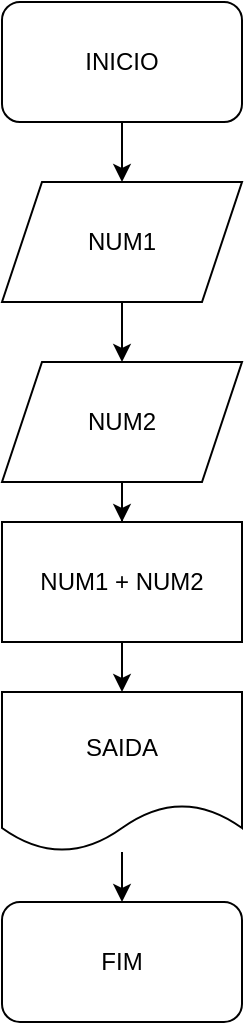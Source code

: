 <mxfile version="17.1.3" type="github">
  <diagram id="DLNC2aRuRsdQDbo4mnHJ" name="Page-1">
    <mxGraphModel dx="868" dy="482" grid="1" gridSize="10" guides="1" tooltips="1" connect="1" arrows="1" fold="1" page="1" pageScale="1" pageWidth="827" pageHeight="1169" math="0" shadow="0">
      <root>
        <mxCell id="0" />
        <mxCell id="1" parent="0" />
        <mxCell id="NLx6IwleV7TaKMxtJdiM-14" style="edgeStyle=orthogonalEdgeStyle;rounded=0;orthogonalLoop=1;jettySize=auto;html=1;" edge="1" parent="1" source="NLx6IwleV7TaKMxtJdiM-1" target="NLx6IwleV7TaKMxtJdiM-2">
          <mxGeometry relative="1" as="geometry" />
        </mxCell>
        <mxCell id="NLx6IwleV7TaKMxtJdiM-1" value="INICIO" style="rounded=1;whiteSpace=wrap;html=1;" vertex="1" parent="1">
          <mxGeometry x="290" y="160" width="120" height="60" as="geometry" />
        </mxCell>
        <mxCell id="NLx6IwleV7TaKMxtJdiM-15" style="edgeStyle=orthogonalEdgeStyle;rounded=0;orthogonalLoop=1;jettySize=auto;html=1;" edge="1" parent="1" source="NLx6IwleV7TaKMxtJdiM-2" target="NLx6IwleV7TaKMxtJdiM-3">
          <mxGeometry relative="1" as="geometry" />
        </mxCell>
        <mxCell id="NLx6IwleV7TaKMxtJdiM-2" value="NUM1" style="shape=parallelogram;perimeter=parallelogramPerimeter;whiteSpace=wrap;html=1;fixedSize=1;" vertex="1" parent="1">
          <mxGeometry x="290" y="250" width="120" height="60" as="geometry" />
        </mxCell>
        <mxCell id="NLx6IwleV7TaKMxtJdiM-7" style="edgeStyle=orthogonalEdgeStyle;rounded=0;orthogonalLoop=1;jettySize=auto;html=1;" edge="1" parent="1" source="NLx6IwleV7TaKMxtJdiM-3" target="NLx6IwleV7TaKMxtJdiM-6">
          <mxGeometry relative="1" as="geometry" />
        </mxCell>
        <mxCell id="NLx6IwleV7TaKMxtJdiM-3" value="NUM2" style="shape=parallelogram;perimeter=parallelogramPerimeter;whiteSpace=wrap;html=1;fixedSize=1;" vertex="1" parent="1">
          <mxGeometry x="290" y="340" width="120" height="60" as="geometry" />
        </mxCell>
        <mxCell id="NLx6IwleV7TaKMxtJdiM-10" style="edgeStyle=orthogonalEdgeStyle;rounded=0;orthogonalLoop=1;jettySize=auto;html=1;" edge="1" parent="1" source="NLx6IwleV7TaKMxtJdiM-6" target="NLx6IwleV7TaKMxtJdiM-9">
          <mxGeometry relative="1" as="geometry" />
        </mxCell>
        <mxCell id="NLx6IwleV7TaKMxtJdiM-6" value="NUM1 + NUM2" style="rounded=0;whiteSpace=wrap;html=1;" vertex="1" parent="1">
          <mxGeometry x="290" y="420" width="120" height="60" as="geometry" />
        </mxCell>
        <mxCell id="NLx6IwleV7TaKMxtJdiM-12" style="edgeStyle=orthogonalEdgeStyle;rounded=0;orthogonalLoop=1;jettySize=auto;html=1;" edge="1" parent="1" source="NLx6IwleV7TaKMxtJdiM-9" target="NLx6IwleV7TaKMxtJdiM-11">
          <mxGeometry relative="1" as="geometry" />
        </mxCell>
        <mxCell id="NLx6IwleV7TaKMxtJdiM-9" value="SAIDA" style="shape=document;whiteSpace=wrap;html=1;boundedLbl=1;" vertex="1" parent="1">
          <mxGeometry x="290" y="505" width="120" height="80" as="geometry" />
        </mxCell>
        <mxCell id="NLx6IwleV7TaKMxtJdiM-11" value="FIM" style="rounded=1;whiteSpace=wrap;html=1;" vertex="1" parent="1">
          <mxGeometry x="290" y="610" width="120" height="60" as="geometry" />
        </mxCell>
      </root>
    </mxGraphModel>
  </diagram>
</mxfile>
